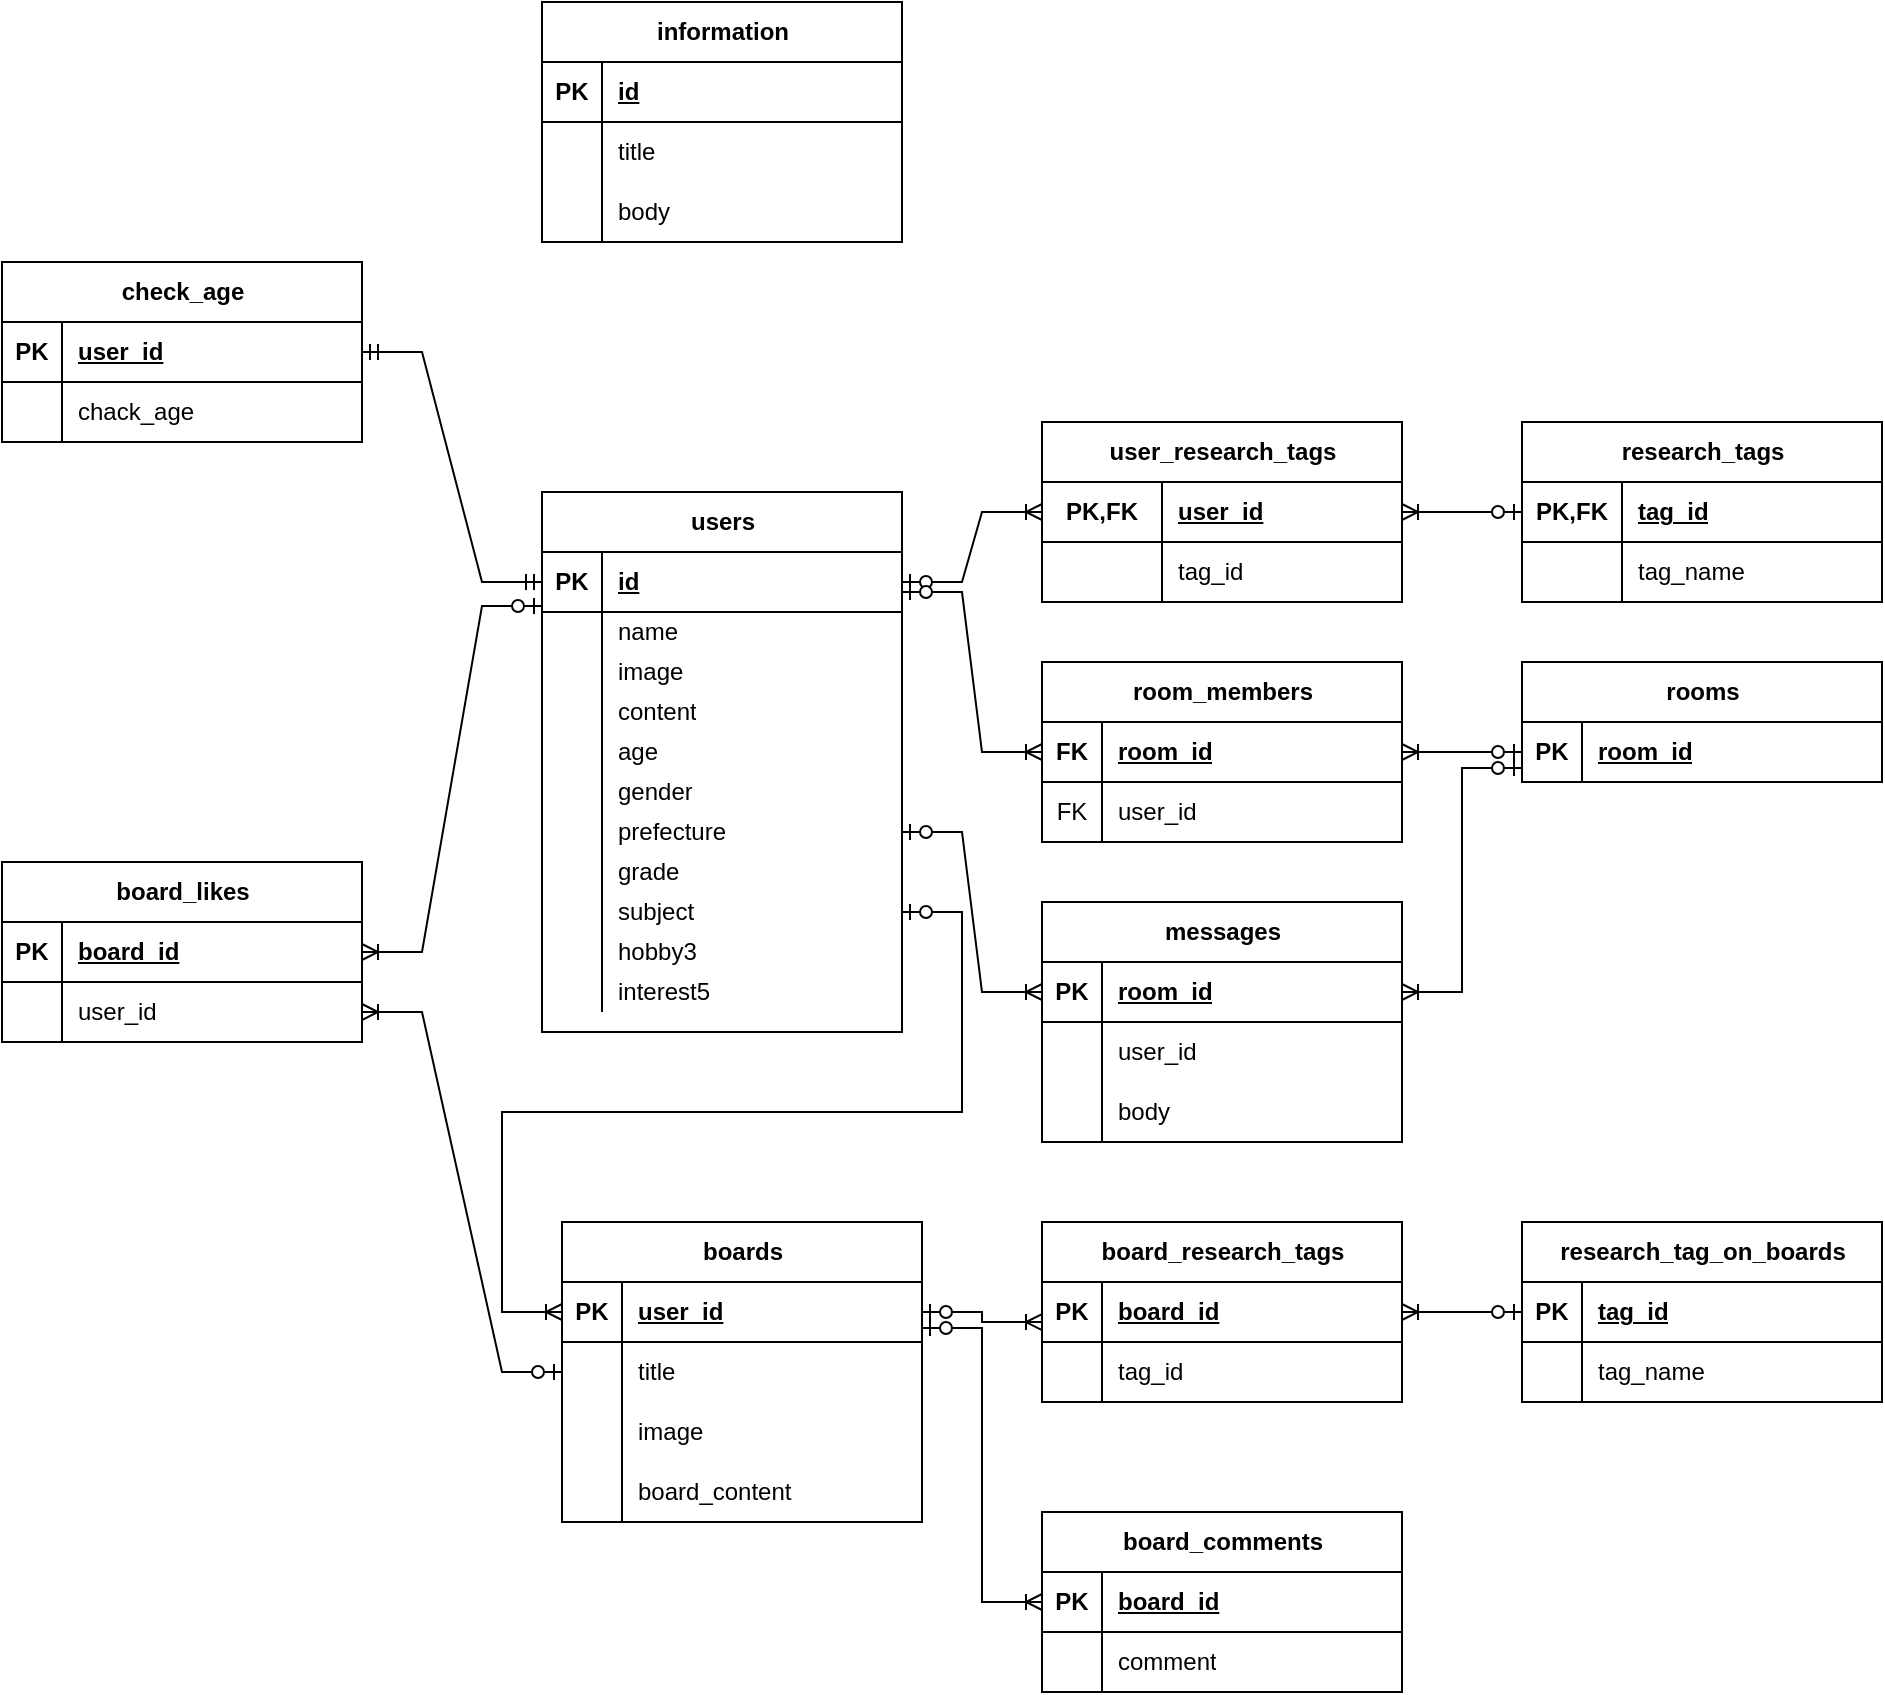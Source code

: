 <mxfile version="21.5.0" type="github">
  <diagram name="ページ1" id="IZ_pFeVEOYhPs_PXxSLY">
    <mxGraphModel dx="2261" dy="1925" grid="1" gridSize="10" guides="1" tooltips="1" connect="1" arrows="1" fold="1" page="1" pageScale="1" pageWidth="827" pageHeight="1169" math="0" shadow="0">
      <root>
        <mxCell id="0" />
        <mxCell id="1" parent="0" />
        <mxCell id="OEpJYxINSTZ2a6jiy-gf-20" value="users" style="shape=table;startSize=30;container=1;collapsible=1;childLayout=tableLayout;fixedRows=1;rowLines=0;fontStyle=1;align=center;resizeLast=1;html=1;" parent="1" vertex="1">
          <mxGeometry x="30" y="75" width="180" height="270" as="geometry" />
        </mxCell>
        <mxCell id="OEpJYxINSTZ2a6jiy-gf-21" value="" style="shape=tableRow;horizontal=0;startSize=0;swimlaneHead=0;swimlaneBody=0;fillColor=none;collapsible=0;dropTarget=0;points=[[0,0.5],[1,0.5]];portConstraint=eastwest;top=0;left=0;right=0;bottom=1;" parent="OEpJYxINSTZ2a6jiy-gf-20" vertex="1">
          <mxGeometry y="30" width="180" height="30" as="geometry" />
        </mxCell>
        <mxCell id="OEpJYxINSTZ2a6jiy-gf-22" value="PK" style="shape=partialRectangle;connectable=0;fillColor=none;top=0;left=0;bottom=0;right=0;fontStyle=1;overflow=hidden;whiteSpace=wrap;html=1;" parent="OEpJYxINSTZ2a6jiy-gf-21" vertex="1">
          <mxGeometry width="30" height="30" as="geometry">
            <mxRectangle width="30" height="30" as="alternateBounds" />
          </mxGeometry>
        </mxCell>
        <mxCell id="OEpJYxINSTZ2a6jiy-gf-23" value="id" style="shape=partialRectangle;connectable=0;fillColor=none;top=0;left=0;bottom=0;right=0;align=left;spacingLeft=6;fontStyle=5;overflow=hidden;whiteSpace=wrap;html=1;" parent="OEpJYxINSTZ2a6jiy-gf-21" vertex="1">
          <mxGeometry x="30" width="150" height="30" as="geometry">
            <mxRectangle width="150" height="30" as="alternateBounds" />
          </mxGeometry>
        </mxCell>
        <mxCell id="OEpJYxINSTZ2a6jiy-gf-24" value="" style="shape=tableRow;horizontal=0;startSize=0;swimlaneHead=0;swimlaneBody=0;fillColor=none;collapsible=0;dropTarget=0;points=[[0,0.5],[1,0.5]];portConstraint=eastwest;top=0;left=0;right=0;bottom=0;" parent="OEpJYxINSTZ2a6jiy-gf-20" vertex="1">
          <mxGeometry y="60" width="180" height="20" as="geometry" />
        </mxCell>
        <mxCell id="OEpJYxINSTZ2a6jiy-gf-25" value="" style="shape=partialRectangle;connectable=0;fillColor=none;top=0;left=0;bottom=0;right=0;editable=1;overflow=hidden;whiteSpace=wrap;html=1;" parent="OEpJYxINSTZ2a6jiy-gf-24" vertex="1">
          <mxGeometry width="30" height="20" as="geometry">
            <mxRectangle width="30" height="20" as="alternateBounds" />
          </mxGeometry>
        </mxCell>
        <mxCell id="OEpJYxINSTZ2a6jiy-gf-26" value="name" style="shape=partialRectangle;connectable=0;fillColor=none;top=0;left=0;bottom=0;right=0;align=left;spacingLeft=6;overflow=hidden;whiteSpace=wrap;html=1;" parent="OEpJYxINSTZ2a6jiy-gf-24" vertex="1">
          <mxGeometry x="30" width="150" height="20" as="geometry">
            <mxRectangle width="150" height="20" as="alternateBounds" />
          </mxGeometry>
        </mxCell>
        <mxCell id="OEpJYxINSTZ2a6jiy-gf-27" value="" style="shape=tableRow;horizontal=0;startSize=0;swimlaneHead=0;swimlaneBody=0;fillColor=none;collapsible=0;dropTarget=0;points=[[0,0.5],[1,0.5]];portConstraint=eastwest;top=0;left=0;right=0;bottom=0;" parent="OEpJYxINSTZ2a6jiy-gf-20" vertex="1">
          <mxGeometry y="80" width="180" height="20" as="geometry" />
        </mxCell>
        <mxCell id="OEpJYxINSTZ2a6jiy-gf-28" value="" style="shape=partialRectangle;connectable=0;fillColor=none;top=0;left=0;bottom=0;right=0;editable=1;overflow=hidden;whiteSpace=wrap;html=1;" parent="OEpJYxINSTZ2a6jiy-gf-27" vertex="1">
          <mxGeometry width="30" height="20" as="geometry">
            <mxRectangle width="30" height="20" as="alternateBounds" />
          </mxGeometry>
        </mxCell>
        <mxCell id="OEpJYxINSTZ2a6jiy-gf-29" value="image" style="shape=partialRectangle;connectable=0;fillColor=none;top=0;left=0;bottom=0;right=0;align=left;spacingLeft=6;overflow=hidden;whiteSpace=wrap;html=1;" parent="OEpJYxINSTZ2a6jiy-gf-27" vertex="1">
          <mxGeometry x="30" width="150" height="20" as="geometry">
            <mxRectangle width="150" height="20" as="alternateBounds" />
          </mxGeometry>
        </mxCell>
        <mxCell id="OEpJYxINSTZ2a6jiy-gf-30" value="" style="shape=tableRow;horizontal=0;startSize=0;swimlaneHead=0;swimlaneBody=0;fillColor=none;collapsible=0;dropTarget=0;points=[[0,0.5],[1,0.5]];portConstraint=eastwest;top=0;left=0;right=0;bottom=0;" parent="OEpJYxINSTZ2a6jiy-gf-20" vertex="1">
          <mxGeometry y="100" width="180" height="20" as="geometry" />
        </mxCell>
        <mxCell id="OEpJYxINSTZ2a6jiy-gf-31" value="" style="shape=partialRectangle;connectable=0;fillColor=none;top=0;left=0;bottom=0;right=0;editable=1;overflow=hidden;whiteSpace=wrap;html=1;" parent="OEpJYxINSTZ2a6jiy-gf-30" vertex="1">
          <mxGeometry width="30" height="20" as="geometry">
            <mxRectangle width="30" height="20" as="alternateBounds" />
          </mxGeometry>
        </mxCell>
        <mxCell id="OEpJYxINSTZ2a6jiy-gf-32" value="content" style="shape=partialRectangle;connectable=0;fillColor=none;top=0;left=0;bottom=0;right=0;align=left;spacingLeft=6;overflow=hidden;whiteSpace=wrap;html=1;" parent="OEpJYxINSTZ2a6jiy-gf-30" vertex="1">
          <mxGeometry x="30" width="150" height="20" as="geometry">
            <mxRectangle width="150" height="20" as="alternateBounds" />
          </mxGeometry>
        </mxCell>
        <mxCell id="OEpJYxINSTZ2a6jiy-gf-36" style="shape=tableRow;horizontal=0;startSize=0;swimlaneHead=0;swimlaneBody=0;fillColor=none;collapsible=0;dropTarget=0;points=[[0,0.5],[1,0.5]];portConstraint=eastwest;top=0;left=0;right=0;bottom=0;" parent="OEpJYxINSTZ2a6jiy-gf-20" vertex="1">
          <mxGeometry y="120" width="180" height="20" as="geometry" />
        </mxCell>
        <mxCell id="OEpJYxINSTZ2a6jiy-gf-37" style="shape=partialRectangle;connectable=0;fillColor=none;top=0;left=0;bottom=0;right=0;editable=1;overflow=hidden;whiteSpace=wrap;html=1;" parent="OEpJYxINSTZ2a6jiy-gf-36" vertex="1">
          <mxGeometry width="30" height="20" as="geometry">
            <mxRectangle width="30" height="20" as="alternateBounds" />
          </mxGeometry>
        </mxCell>
        <mxCell id="OEpJYxINSTZ2a6jiy-gf-38" value="age" style="shape=partialRectangle;connectable=0;fillColor=none;top=0;left=0;bottom=0;right=0;align=left;spacingLeft=6;overflow=hidden;whiteSpace=wrap;html=1;" parent="OEpJYxINSTZ2a6jiy-gf-36" vertex="1">
          <mxGeometry x="30" width="150" height="20" as="geometry">
            <mxRectangle width="150" height="20" as="alternateBounds" />
          </mxGeometry>
        </mxCell>
        <mxCell id="OEpJYxINSTZ2a6jiy-gf-45" style="shape=tableRow;horizontal=0;startSize=0;swimlaneHead=0;swimlaneBody=0;fillColor=none;collapsible=0;dropTarget=0;points=[[0,0.5],[1,0.5]];portConstraint=eastwest;top=0;left=0;right=0;bottom=0;" parent="OEpJYxINSTZ2a6jiy-gf-20" vertex="1">
          <mxGeometry y="140" width="180" height="20" as="geometry" />
        </mxCell>
        <mxCell id="OEpJYxINSTZ2a6jiy-gf-46" style="shape=partialRectangle;connectable=0;fillColor=none;top=0;left=0;bottom=0;right=0;editable=1;overflow=hidden;whiteSpace=wrap;html=1;" parent="OEpJYxINSTZ2a6jiy-gf-45" vertex="1">
          <mxGeometry width="30" height="20" as="geometry">
            <mxRectangle width="30" height="20" as="alternateBounds" />
          </mxGeometry>
        </mxCell>
        <mxCell id="OEpJYxINSTZ2a6jiy-gf-47" value="gender" style="shape=partialRectangle;connectable=0;fillColor=none;top=0;left=0;bottom=0;right=0;align=left;spacingLeft=6;overflow=hidden;whiteSpace=wrap;html=1;" parent="OEpJYxINSTZ2a6jiy-gf-45" vertex="1">
          <mxGeometry x="30" width="150" height="20" as="geometry">
            <mxRectangle width="150" height="20" as="alternateBounds" />
          </mxGeometry>
        </mxCell>
        <mxCell id="OEpJYxINSTZ2a6jiy-gf-42" style="shape=tableRow;horizontal=0;startSize=0;swimlaneHead=0;swimlaneBody=0;fillColor=none;collapsible=0;dropTarget=0;points=[[0,0.5],[1,0.5]];portConstraint=eastwest;top=0;left=0;right=0;bottom=0;" parent="OEpJYxINSTZ2a6jiy-gf-20" vertex="1">
          <mxGeometry y="160" width="180" height="20" as="geometry" />
        </mxCell>
        <mxCell id="OEpJYxINSTZ2a6jiy-gf-43" style="shape=partialRectangle;connectable=0;fillColor=none;top=0;left=0;bottom=0;right=0;editable=1;overflow=hidden;whiteSpace=wrap;html=1;" parent="OEpJYxINSTZ2a6jiy-gf-42" vertex="1">
          <mxGeometry width="30" height="20" as="geometry">
            <mxRectangle width="30" height="20" as="alternateBounds" />
          </mxGeometry>
        </mxCell>
        <mxCell id="OEpJYxINSTZ2a6jiy-gf-44" value="prefecture" style="shape=partialRectangle;connectable=0;fillColor=none;top=0;left=0;bottom=0;right=0;align=left;spacingLeft=6;overflow=hidden;whiteSpace=wrap;html=1;" parent="OEpJYxINSTZ2a6jiy-gf-42" vertex="1">
          <mxGeometry x="30" width="150" height="20" as="geometry">
            <mxRectangle width="150" height="20" as="alternateBounds" />
          </mxGeometry>
        </mxCell>
        <mxCell id="OEpJYxINSTZ2a6jiy-gf-39" style="shape=tableRow;horizontal=0;startSize=0;swimlaneHead=0;swimlaneBody=0;fillColor=none;collapsible=0;dropTarget=0;points=[[0,0.5],[1,0.5]];portConstraint=eastwest;top=0;left=0;right=0;bottom=0;" parent="OEpJYxINSTZ2a6jiy-gf-20" vertex="1">
          <mxGeometry y="180" width="180" height="20" as="geometry" />
        </mxCell>
        <mxCell id="OEpJYxINSTZ2a6jiy-gf-40" style="shape=partialRectangle;connectable=0;fillColor=none;top=0;left=0;bottom=0;right=0;editable=1;overflow=hidden;whiteSpace=wrap;html=1;" parent="OEpJYxINSTZ2a6jiy-gf-39" vertex="1">
          <mxGeometry width="30" height="20" as="geometry">
            <mxRectangle width="30" height="20" as="alternateBounds" />
          </mxGeometry>
        </mxCell>
        <mxCell id="OEpJYxINSTZ2a6jiy-gf-41" value="grade" style="shape=partialRectangle;connectable=0;fillColor=none;top=0;left=0;bottom=0;right=0;align=left;spacingLeft=6;overflow=hidden;whiteSpace=wrap;html=1;" parent="OEpJYxINSTZ2a6jiy-gf-39" vertex="1">
          <mxGeometry x="30" width="150" height="20" as="geometry">
            <mxRectangle width="150" height="20" as="alternateBounds" />
          </mxGeometry>
        </mxCell>
        <mxCell id="OEpJYxINSTZ2a6jiy-gf-48" style="shape=tableRow;horizontal=0;startSize=0;swimlaneHead=0;swimlaneBody=0;fillColor=none;collapsible=0;dropTarget=0;points=[[0,0.5],[1,0.5]];portConstraint=eastwest;top=0;left=0;right=0;bottom=0;" parent="OEpJYxINSTZ2a6jiy-gf-20" vertex="1">
          <mxGeometry y="200" width="180" height="20" as="geometry" />
        </mxCell>
        <mxCell id="OEpJYxINSTZ2a6jiy-gf-49" style="shape=partialRectangle;connectable=0;fillColor=none;top=0;left=0;bottom=0;right=0;editable=1;overflow=hidden;whiteSpace=wrap;html=1;" parent="OEpJYxINSTZ2a6jiy-gf-48" vertex="1">
          <mxGeometry width="30" height="20" as="geometry">
            <mxRectangle width="30" height="20" as="alternateBounds" />
          </mxGeometry>
        </mxCell>
        <mxCell id="OEpJYxINSTZ2a6jiy-gf-50" value="subject" style="shape=partialRectangle;connectable=0;fillColor=none;top=0;left=0;bottom=0;right=0;align=left;spacingLeft=6;overflow=hidden;whiteSpace=wrap;html=1;" parent="OEpJYxINSTZ2a6jiy-gf-48" vertex="1">
          <mxGeometry x="30" width="150" height="20" as="geometry">
            <mxRectangle width="150" height="20" as="alternateBounds" />
          </mxGeometry>
        </mxCell>
        <mxCell id="_Uz74NeBIZS0kuHsdxbB-33" style="shape=tableRow;horizontal=0;startSize=0;swimlaneHead=0;swimlaneBody=0;fillColor=none;collapsible=0;dropTarget=0;points=[[0,0.5],[1,0.5]];portConstraint=eastwest;top=0;left=0;right=0;bottom=0;" vertex="1" parent="OEpJYxINSTZ2a6jiy-gf-20">
          <mxGeometry y="220" width="180" height="20" as="geometry" />
        </mxCell>
        <mxCell id="_Uz74NeBIZS0kuHsdxbB-34" style="shape=partialRectangle;connectable=0;fillColor=none;top=0;left=0;bottom=0;right=0;editable=1;overflow=hidden;whiteSpace=wrap;html=1;" vertex="1" parent="_Uz74NeBIZS0kuHsdxbB-33">
          <mxGeometry width="30" height="20" as="geometry">
            <mxRectangle width="30" height="20" as="alternateBounds" />
          </mxGeometry>
        </mxCell>
        <mxCell id="_Uz74NeBIZS0kuHsdxbB-35" value="hobby3" style="shape=partialRectangle;connectable=0;fillColor=none;top=0;left=0;bottom=0;right=0;align=left;spacingLeft=6;overflow=hidden;whiteSpace=wrap;html=1;" vertex="1" parent="_Uz74NeBIZS0kuHsdxbB-33">
          <mxGeometry x="30" width="150" height="20" as="geometry">
            <mxRectangle width="150" height="20" as="alternateBounds" />
          </mxGeometry>
        </mxCell>
        <mxCell id="_Uz74NeBIZS0kuHsdxbB-36" style="shape=tableRow;horizontal=0;startSize=0;swimlaneHead=0;swimlaneBody=0;fillColor=none;collapsible=0;dropTarget=0;points=[[0,0.5],[1,0.5]];portConstraint=eastwest;top=0;left=0;right=0;bottom=0;" vertex="1" parent="OEpJYxINSTZ2a6jiy-gf-20">
          <mxGeometry y="240" width="180" height="20" as="geometry" />
        </mxCell>
        <mxCell id="_Uz74NeBIZS0kuHsdxbB-37" style="shape=partialRectangle;connectable=0;fillColor=none;top=0;left=0;bottom=0;right=0;editable=1;overflow=hidden;whiteSpace=wrap;html=1;" vertex="1" parent="_Uz74NeBIZS0kuHsdxbB-36">
          <mxGeometry width="30" height="20" as="geometry">
            <mxRectangle width="30" height="20" as="alternateBounds" />
          </mxGeometry>
        </mxCell>
        <mxCell id="_Uz74NeBIZS0kuHsdxbB-38" value="interest5" style="shape=partialRectangle;connectable=0;fillColor=none;top=0;left=0;bottom=0;right=0;align=left;spacingLeft=6;overflow=hidden;whiteSpace=wrap;html=1;" vertex="1" parent="_Uz74NeBIZS0kuHsdxbB-36">
          <mxGeometry x="30" width="150" height="20" as="geometry">
            <mxRectangle width="150" height="20" as="alternateBounds" />
          </mxGeometry>
        </mxCell>
        <mxCell id="OEpJYxINSTZ2a6jiy-gf-51" value="user_research_tags" style="shape=table;startSize=30;container=1;collapsible=1;childLayout=tableLayout;fixedRows=1;rowLines=0;fontStyle=1;align=center;resizeLast=1;html=1;" parent="1" vertex="1">
          <mxGeometry x="280" y="40" width="180" height="90" as="geometry" />
        </mxCell>
        <mxCell id="OEpJYxINSTZ2a6jiy-gf-52" value="" style="shape=tableRow;horizontal=0;startSize=0;swimlaneHead=0;swimlaneBody=0;fillColor=none;collapsible=0;dropTarget=0;points=[[0,0.5],[1,0.5]];portConstraint=eastwest;top=0;left=0;right=0;bottom=1;" parent="OEpJYxINSTZ2a6jiy-gf-51" vertex="1">
          <mxGeometry y="30" width="180" height="30" as="geometry" />
        </mxCell>
        <mxCell id="OEpJYxINSTZ2a6jiy-gf-53" value="PK,FK" style="shape=partialRectangle;connectable=0;fillColor=none;top=0;left=0;bottom=0;right=0;fontStyle=1;overflow=hidden;whiteSpace=wrap;html=1;" parent="OEpJYxINSTZ2a6jiy-gf-52" vertex="1">
          <mxGeometry width="60" height="30" as="geometry">
            <mxRectangle width="60" height="30" as="alternateBounds" />
          </mxGeometry>
        </mxCell>
        <mxCell id="OEpJYxINSTZ2a6jiy-gf-54" value="user_id" style="shape=partialRectangle;connectable=0;fillColor=none;top=0;left=0;bottom=0;right=0;align=left;spacingLeft=6;fontStyle=5;overflow=hidden;whiteSpace=wrap;html=1;" parent="OEpJYxINSTZ2a6jiy-gf-52" vertex="1">
          <mxGeometry x="60" width="120" height="30" as="geometry">
            <mxRectangle width="120" height="30" as="alternateBounds" />
          </mxGeometry>
        </mxCell>
        <mxCell id="OEpJYxINSTZ2a6jiy-gf-55" value="" style="shape=tableRow;horizontal=0;startSize=0;swimlaneHead=0;swimlaneBody=0;fillColor=none;collapsible=0;dropTarget=0;points=[[0,0.5],[1,0.5]];portConstraint=eastwest;top=0;left=0;right=0;bottom=0;" parent="OEpJYxINSTZ2a6jiy-gf-51" vertex="1">
          <mxGeometry y="60" width="180" height="30" as="geometry" />
        </mxCell>
        <mxCell id="OEpJYxINSTZ2a6jiy-gf-56" value="" style="shape=partialRectangle;connectable=0;fillColor=none;top=0;left=0;bottom=0;right=0;editable=1;overflow=hidden;whiteSpace=wrap;html=1;" parent="OEpJYxINSTZ2a6jiy-gf-55" vertex="1">
          <mxGeometry width="60" height="30" as="geometry">
            <mxRectangle width="60" height="30" as="alternateBounds" />
          </mxGeometry>
        </mxCell>
        <mxCell id="OEpJYxINSTZ2a6jiy-gf-57" value="tag_id" style="shape=partialRectangle;connectable=0;fillColor=none;top=0;left=0;bottom=0;right=0;align=left;spacingLeft=6;overflow=hidden;whiteSpace=wrap;html=1;" parent="OEpJYxINSTZ2a6jiy-gf-55" vertex="1">
          <mxGeometry x="60" width="120" height="30" as="geometry">
            <mxRectangle width="120" height="30" as="alternateBounds" />
          </mxGeometry>
        </mxCell>
        <mxCell id="OEpJYxINSTZ2a6jiy-gf-64" value="" style="edgeStyle=entityRelationEdgeStyle;fontSize=12;html=1;endArrow=ERoneToMany;startArrow=ERzeroToOne;rounded=0;entryX=0;entryY=0.5;entryDx=0;entryDy=0;exitX=1;exitY=0.5;exitDx=0;exitDy=0;" parent="1" source="OEpJYxINSTZ2a6jiy-gf-21" target="OEpJYxINSTZ2a6jiy-gf-52" edge="1">
          <mxGeometry width="100" height="100" relative="1" as="geometry">
            <mxPoint x="360" y="440" as="sourcePoint" />
            <mxPoint x="460" y="340" as="targetPoint" />
          </mxGeometry>
        </mxCell>
        <mxCell id="OEpJYxINSTZ2a6jiy-gf-65" value="research_tags" style="shape=table;startSize=30;container=1;collapsible=1;childLayout=tableLayout;fixedRows=1;rowLines=0;fontStyle=1;align=center;resizeLast=1;html=1;" parent="1" vertex="1">
          <mxGeometry x="520" y="40" width="180" height="90" as="geometry" />
        </mxCell>
        <mxCell id="OEpJYxINSTZ2a6jiy-gf-66" value="" style="shape=tableRow;horizontal=0;startSize=0;swimlaneHead=0;swimlaneBody=0;fillColor=none;collapsible=0;dropTarget=0;points=[[0,0.5],[1,0.5]];portConstraint=eastwest;top=0;left=0;right=0;bottom=1;" parent="OEpJYxINSTZ2a6jiy-gf-65" vertex="1">
          <mxGeometry y="30" width="180" height="30" as="geometry" />
        </mxCell>
        <mxCell id="OEpJYxINSTZ2a6jiy-gf-67" value="PK,FK" style="shape=partialRectangle;connectable=0;fillColor=none;top=0;left=0;bottom=0;right=0;fontStyle=1;overflow=hidden;whiteSpace=wrap;html=1;" parent="OEpJYxINSTZ2a6jiy-gf-66" vertex="1">
          <mxGeometry width="50" height="30" as="geometry">
            <mxRectangle width="50" height="30" as="alternateBounds" />
          </mxGeometry>
        </mxCell>
        <mxCell id="OEpJYxINSTZ2a6jiy-gf-68" value="tag_id" style="shape=partialRectangle;connectable=0;fillColor=none;top=0;left=0;bottom=0;right=0;align=left;spacingLeft=6;fontStyle=5;overflow=hidden;whiteSpace=wrap;html=1;" parent="OEpJYxINSTZ2a6jiy-gf-66" vertex="1">
          <mxGeometry x="50" width="130" height="30" as="geometry">
            <mxRectangle width="130" height="30" as="alternateBounds" />
          </mxGeometry>
        </mxCell>
        <mxCell id="OEpJYxINSTZ2a6jiy-gf-69" value="" style="shape=tableRow;horizontal=0;startSize=0;swimlaneHead=0;swimlaneBody=0;fillColor=none;collapsible=0;dropTarget=0;points=[[0,0.5],[1,0.5]];portConstraint=eastwest;top=0;left=0;right=0;bottom=0;" parent="OEpJYxINSTZ2a6jiy-gf-65" vertex="1">
          <mxGeometry y="60" width="180" height="30" as="geometry" />
        </mxCell>
        <mxCell id="OEpJYxINSTZ2a6jiy-gf-70" value="" style="shape=partialRectangle;connectable=0;fillColor=none;top=0;left=0;bottom=0;right=0;editable=1;overflow=hidden;whiteSpace=wrap;html=1;" parent="OEpJYxINSTZ2a6jiy-gf-69" vertex="1">
          <mxGeometry width="50" height="30" as="geometry">
            <mxRectangle width="50" height="30" as="alternateBounds" />
          </mxGeometry>
        </mxCell>
        <mxCell id="OEpJYxINSTZ2a6jiy-gf-71" value="tag_name" style="shape=partialRectangle;connectable=0;fillColor=none;top=0;left=0;bottom=0;right=0;align=left;spacingLeft=6;overflow=hidden;whiteSpace=wrap;html=1;" parent="OEpJYxINSTZ2a6jiy-gf-69" vertex="1">
          <mxGeometry x="50" width="130" height="30" as="geometry">
            <mxRectangle width="130" height="30" as="alternateBounds" />
          </mxGeometry>
        </mxCell>
        <mxCell id="OEpJYxINSTZ2a6jiy-gf-79" value="rooms" style="shape=table;startSize=30;container=1;collapsible=1;childLayout=tableLayout;fixedRows=1;rowLines=0;fontStyle=1;align=center;resizeLast=1;html=1;" parent="1" vertex="1">
          <mxGeometry x="520" y="160" width="180" height="60" as="geometry" />
        </mxCell>
        <mxCell id="OEpJYxINSTZ2a6jiy-gf-80" value="" style="shape=tableRow;horizontal=0;startSize=0;swimlaneHead=0;swimlaneBody=0;fillColor=none;collapsible=0;dropTarget=0;points=[[0,0.5],[1,0.5]];portConstraint=eastwest;top=0;left=0;right=0;bottom=1;" parent="OEpJYxINSTZ2a6jiy-gf-79" vertex="1">
          <mxGeometry y="30" width="180" height="30" as="geometry" />
        </mxCell>
        <mxCell id="OEpJYxINSTZ2a6jiy-gf-81" value="PK" style="shape=partialRectangle;connectable=0;fillColor=none;top=0;left=0;bottom=0;right=0;fontStyle=1;overflow=hidden;whiteSpace=wrap;html=1;" parent="OEpJYxINSTZ2a6jiy-gf-80" vertex="1">
          <mxGeometry width="30" height="30" as="geometry">
            <mxRectangle width="30" height="30" as="alternateBounds" />
          </mxGeometry>
        </mxCell>
        <mxCell id="OEpJYxINSTZ2a6jiy-gf-82" value="room_id" style="shape=partialRectangle;connectable=0;fillColor=none;top=0;left=0;bottom=0;right=0;align=left;spacingLeft=6;fontStyle=5;overflow=hidden;whiteSpace=wrap;html=1;" parent="OEpJYxINSTZ2a6jiy-gf-80" vertex="1">
          <mxGeometry x="30" width="150" height="30" as="geometry">
            <mxRectangle width="150" height="30" as="alternateBounds" />
          </mxGeometry>
        </mxCell>
        <mxCell id="OEpJYxINSTZ2a6jiy-gf-92" value="room_members" style="shape=table;startSize=30;container=1;collapsible=1;childLayout=tableLayout;fixedRows=1;rowLines=0;fontStyle=1;align=center;resizeLast=1;html=1;" parent="1" vertex="1">
          <mxGeometry x="280" y="160" width="180" height="90" as="geometry" />
        </mxCell>
        <mxCell id="OEpJYxINSTZ2a6jiy-gf-93" value="" style="shape=tableRow;horizontal=0;startSize=0;swimlaneHead=0;swimlaneBody=0;fillColor=none;collapsible=0;dropTarget=0;points=[[0,0.5],[1,0.5]];portConstraint=eastwest;top=0;left=0;right=0;bottom=1;" parent="OEpJYxINSTZ2a6jiy-gf-92" vertex="1">
          <mxGeometry y="30" width="180" height="30" as="geometry" />
        </mxCell>
        <mxCell id="OEpJYxINSTZ2a6jiy-gf-94" value="FK" style="shape=partialRectangle;connectable=0;fillColor=none;top=0;left=0;bottom=0;right=0;fontStyle=1;overflow=hidden;whiteSpace=wrap;html=1;" parent="OEpJYxINSTZ2a6jiy-gf-93" vertex="1">
          <mxGeometry width="30" height="30" as="geometry">
            <mxRectangle width="30" height="30" as="alternateBounds" />
          </mxGeometry>
        </mxCell>
        <mxCell id="OEpJYxINSTZ2a6jiy-gf-95" value="room_id" style="shape=partialRectangle;connectable=0;fillColor=none;top=0;left=0;bottom=0;right=0;align=left;spacingLeft=6;fontStyle=5;overflow=hidden;whiteSpace=wrap;html=1;" parent="OEpJYxINSTZ2a6jiy-gf-93" vertex="1">
          <mxGeometry x="30" width="150" height="30" as="geometry">
            <mxRectangle width="150" height="30" as="alternateBounds" />
          </mxGeometry>
        </mxCell>
        <mxCell id="OEpJYxINSTZ2a6jiy-gf-96" value="" style="shape=tableRow;horizontal=0;startSize=0;swimlaneHead=0;swimlaneBody=0;fillColor=none;collapsible=0;dropTarget=0;points=[[0,0.5],[1,0.5]];portConstraint=eastwest;top=0;left=0;right=0;bottom=0;" parent="OEpJYxINSTZ2a6jiy-gf-92" vertex="1">
          <mxGeometry y="60" width="180" height="30" as="geometry" />
        </mxCell>
        <mxCell id="OEpJYxINSTZ2a6jiy-gf-97" value="FK" style="shape=partialRectangle;connectable=0;fillColor=none;top=0;left=0;bottom=0;right=0;editable=1;overflow=hidden;whiteSpace=wrap;html=1;" parent="OEpJYxINSTZ2a6jiy-gf-96" vertex="1">
          <mxGeometry width="30" height="30" as="geometry">
            <mxRectangle width="30" height="30" as="alternateBounds" />
          </mxGeometry>
        </mxCell>
        <mxCell id="OEpJYxINSTZ2a6jiy-gf-98" value="user_id" style="shape=partialRectangle;connectable=0;fillColor=none;top=0;left=0;bottom=0;right=0;align=left;spacingLeft=6;overflow=hidden;whiteSpace=wrap;html=1;" parent="OEpJYxINSTZ2a6jiy-gf-96" vertex="1">
          <mxGeometry x="30" width="150" height="30" as="geometry">
            <mxRectangle width="150" height="30" as="alternateBounds" />
          </mxGeometry>
        </mxCell>
        <mxCell id="OEpJYxINSTZ2a6jiy-gf-105" value="" style="edgeStyle=entityRelationEdgeStyle;fontSize=12;html=1;endArrow=ERoneToMany;startArrow=ERzeroToOne;rounded=0;exitX=1;exitY=0.667;exitDx=0;exitDy=0;entryX=0;entryY=0.5;entryDx=0;entryDy=0;exitPerimeter=0;" parent="1" source="OEpJYxINSTZ2a6jiy-gf-21" target="OEpJYxINSTZ2a6jiy-gf-93" edge="1">
          <mxGeometry width="100" height="100" relative="1" as="geometry">
            <mxPoint x="230" y="95" as="sourcePoint" />
            <mxPoint x="270" y="250" as="targetPoint" />
          </mxGeometry>
        </mxCell>
        <mxCell id="OEpJYxINSTZ2a6jiy-gf-106" value="" style="edgeStyle=entityRelationEdgeStyle;fontSize=12;html=1;endArrow=ERoneToMany;startArrow=ERzeroToOne;rounded=0;entryX=1;entryY=0.5;entryDx=0;entryDy=0;exitX=0;exitY=0.5;exitDx=0;exitDy=0;" parent="1" source="OEpJYxINSTZ2a6jiy-gf-80" target="OEpJYxINSTZ2a6jiy-gf-93" edge="1">
          <mxGeometry width="100" height="100" relative="1" as="geometry">
            <mxPoint x="520" y="205" as="sourcePoint" />
            <mxPoint x="470" y="189.5" as="targetPoint" />
            <Array as="points">
              <mxPoint x="490" y="189.5" />
            </Array>
          </mxGeometry>
        </mxCell>
        <mxCell id="OEpJYxINSTZ2a6jiy-gf-107" value="" style="edgeStyle=entityRelationEdgeStyle;fontSize=12;html=1;endArrow=ERoneToMany;startArrow=ERzeroToOne;rounded=0;entryX=0;entryY=0.5;entryDx=0;entryDy=0;exitX=1;exitY=0.5;exitDx=0;exitDy=0;" parent="1" source="OEpJYxINSTZ2a6jiy-gf-42" target="OEpJYxINSTZ2a6jiy-gf-110" edge="1">
          <mxGeometry width="100" height="100" relative="1" as="geometry">
            <mxPoint x="210" y="325" as="sourcePoint" />
            <mxPoint x="330" y="450" as="targetPoint" />
            <Array as="points">
              <mxPoint x="218.92" y="681" />
              <mxPoint x="300" y="480" />
              <mxPoint x="528.92" y="771" />
              <mxPoint x="698.92" y="681" />
              <mxPoint x="708.92" y="700.01" />
              <mxPoint x="488.92" y="860.01" />
              <mxPoint x="698.92" y="900.01" />
            </Array>
          </mxGeometry>
        </mxCell>
        <mxCell id="OEpJYxINSTZ2a6jiy-gf-109" value="messages" style="shape=table;startSize=30;container=1;collapsible=1;childLayout=tableLayout;fixedRows=1;rowLines=0;fontStyle=1;align=center;resizeLast=1;html=1;" parent="1" vertex="1">
          <mxGeometry x="280" y="280" width="180" height="120" as="geometry" />
        </mxCell>
        <mxCell id="OEpJYxINSTZ2a6jiy-gf-110" value="" style="shape=tableRow;horizontal=0;startSize=0;swimlaneHead=0;swimlaneBody=0;fillColor=none;collapsible=0;dropTarget=0;points=[[0,0.5],[1,0.5]];portConstraint=eastwest;top=0;left=0;right=0;bottom=1;" parent="OEpJYxINSTZ2a6jiy-gf-109" vertex="1">
          <mxGeometry y="30" width="180" height="30" as="geometry" />
        </mxCell>
        <mxCell id="OEpJYxINSTZ2a6jiy-gf-111" value="PK" style="shape=partialRectangle;connectable=0;fillColor=none;top=0;left=0;bottom=0;right=0;fontStyle=1;overflow=hidden;whiteSpace=wrap;html=1;" parent="OEpJYxINSTZ2a6jiy-gf-110" vertex="1">
          <mxGeometry width="30" height="30" as="geometry">
            <mxRectangle width="30" height="30" as="alternateBounds" />
          </mxGeometry>
        </mxCell>
        <mxCell id="OEpJYxINSTZ2a6jiy-gf-112" value="room_id" style="shape=partialRectangle;connectable=0;fillColor=none;top=0;left=0;bottom=0;right=0;align=left;spacingLeft=6;fontStyle=5;overflow=hidden;whiteSpace=wrap;html=1;" parent="OEpJYxINSTZ2a6jiy-gf-110" vertex="1">
          <mxGeometry x="30" width="150" height="30" as="geometry">
            <mxRectangle width="150" height="30" as="alternateBounds" />
          </mxGeometry>
        </mxCell>
        <mxCell id="OEpJYxINSTZ2a6jiy-gf-113" value="" style="shape=tableRow;horizontal=0;startSize=0;swimlaneHead=0;swimlaneBody=0;fillColor=none;collapsible=0;dropTarget=0;points=[[0,0.5],[1,0.5]];portConstraint=eastwest;top=0;left=0;right=0;bottom=0;" parent="OEpJYxINSTZ2a6jiy-gf-109" vertex="1">
          <mxGeometry y="60" width="180" height="30" as="geometry" />
        </mxCell>
        <mxCell id="OEpJYxINSTZ2a6jiy-gf-114" value="" style="shape=partialRectangle;connectable=0;fillColor=none;top=0;left=0;bottom=0;right=0;editable=1;overflow=hidden;whiteSpace=wrap;html=1;" parent="OEpJYxINSTZ2a6jiy-gf-113" vertex="1">
          <mxGeometry width="30" height="30" as="geometry">
            <mxRectangle width="30" height="30" as="alternateBounds" />
          </mxGeometry>
        </mxCell>
        <mxCell id="OEpJYxINSTZ2a6jiy-gf-115" value="user_id" style="shape=partialRectangle;connectable=0;fillColor=none;top=0;left=0;bottom=0;right=0;align=left;spacingLeft=6;overflow=hidden;whiteSpace=wrap;html=1;" parent="OEpJYxINSTZ2a6jiy-gf-113" vertex="1">
          <mxGeometry x="30" width="150" height="30" as="geometry">
            <mxRectangle width="150" height="30" as="alternateBounds" />
          </mxGeometry>
        </mxCell>
        <mxCell id="OEpJYxINSTZ2a6jiy-gf-116" value="" style="shape=tableRow;horizontal=0;startSize=0;swimlaneHead=0;swimlaneBody=0;fillColor=none;collapsible=0;dropTarget=0;points=[[0,0.5],[1,0.5]];portConstraint=eastwest;top=0;left=0;right=0;bottom=0;" parent="OEpJYxINSTZ2a6jiy-gf-109" vertex="1">
          <mxGeometry y="90" width="180" height="30" as="geometry" />
        </mxCell>
        <mxCell id="OEpJYxINSTZ2a6jiy-gf-117" value="" style="shape=partialRectangle;connectable=0;fillColor=none;top=0;left=0;bottom=0;right=0;editable=1;overflow=hidden;whiteSpace=wrap;html=1;" parent="OEpJYxINSTZ2a6jiy-gf-116" vertex="1">
          <mxGeometry width="30" height="30" as="geometry">
            <mxRectangle width="30" height="30" as="alternateBounds" />
          </mxGeometry>
        </mxCell>
        <mxCell id="OEpJYxINSTZ2a6jiy-gf-118" value="body" style="shape=partialRectangle;connectable=0;fillColor=none;top=0;left=0;bottom=0;right=0;align=left;spacingLeft=6;overflow=hidden;whiteSpace=wrap;html=1;" parent="OEpJYxINSTZ2a6jiy-gf-116" vertex="1">
          <mxGeometry x="30" width="150" height="30" as="geometry">
            <mxRectangle width="150" height="30" as="alternateBounds" />
          </mxGeometry>
        </mxCell>
        <mxCell id="OEpJYxINSTZ2a6jiy-gf-122" value="" style="edgeStyle=entityRelationEdgeStyle;fontSize=12;html=1;endArrow=ERoneToMany;startArrow=ERzeroToOne;rounded=0;entryX=1;entryY=0.5;entryDx=0;entryDy=0;exitX=0;exitY=0.767;exitDx=0;exitDy=0;exitPerimeter=0;" parent="1" source="OEpJYxINSTZ2a6jiy-gf-80" target="OEpJYxINSTZ2a6jiy-gf-110" edge="1">
          <mxGeometry width="100" height="100" relative="1" as="geometry">
            <mxPoint x="510" y="214" as="sourcePoint" />
            <mxPoint x="660" y="337.5" as="targetPoint" />
            <Array as="points">
              <mxPoint x="620" y="250" />
              <mxPoint x="640" y="290" />
              <mxPoint x="598.92" y="693.5" />
              <mxPoint x="680" y="492.5" />
              <mxPoint x="908.92" y="783.5" />
              <mxPoint x="1078.92" y="693.5" />
              <mxPoint x="1088.92" y="712.51" />
              <mxPoint x="868.92" y="872.51" />
              <mxPoint x="1078.92" y="912.51" />
            </Array>
          </mxGeometry>
        </mxCell>
        <mxCell id="OEpJYxINSTZ2a6jiy-gf-123" value="boards" style="shape=table;startSize=30;container=1;collapsible=1;childLayout=tableLayout;fixedRows=1;rowLines=0;fontStyle=1;align=center;resizeLast=1;html=1;" parent="1" vertex="1">
          <mxGeometry x="40" y="440" width="180" height="150" as="geometry" />
        </mxCell>
        <mxCell id="OEpJYxINSTZ2a6jiy-gf-124" value="" style="shape=tableRow;horizontal=0;startSize=0;swimlaneHead=0;swimlaneBody=0;fillColor=none;collapsible=0;dropTarget=0;points=[[0,0.5],[1,0.5]];portConstraint=eastwest;top=0;left=0;right=0;bottom=1;" parent="OEpJYxINSTZ2a6jiy-gf-123" vertex="1">
          <mxGeometry y="30" width="180" height="30" as="geometry" />
        </mxCell>
        <mxCell id="OEpJYxINSTZ2a6jiy-gf-125" value="PK" style="shape=partialRectangle;connectable=0;fillColor=none;top=0;left=0;bottom=0;right=0;fontStyle=1;overflow=hidden;whiteSpace=wrap;html=1;" parent="OEpJYxINSTZ2a6jiy-gf-124" vertex="1">
          <mxGeometry width="30" height="30" as="geometry">
            <mxRectangle width="30" height="30" as="alternateBounds" />
          </mxGeometry>
        </mxCell>
        <mxCell id="OEpJYxINSTZ2a6jiy-gf-126" value="user_id" style="shape=partialRectangle;connectable=0;fillColor=none;top=0;left=0;bottom=0;right=0;align=left;spacingLeft=6;fontStyle=5;overflow=hidden;whiteSpace=wrap;html=1;" parent="OEpJYxINSTZ2a6jiy-gf-124" vertex="1">
          <mxGeometry x="30" width="150" height="30" as="geometry">
            <mxRectangle width="150" height="30" as="alternateBounds" />
          </mxGeometry>
        </mxCell>
        <mxCell id="OEpJYxINSTZ2a6jiy-gf-127" value="" style="shape=tableRow;horizontal=0;startSize=0;swimlaneHead=0;swimlaneBody=0;fillColor=none;collapsible=0;dropTarget=0;points=[[0,0.5],[1,0.5]];portConstraint=eastwest;top=0;left=0;right=0;bottom=0;" parent="OEpJYxINSTZ2a6jiy-gf-123" vertex="1">
          <mxGeometry y="60" width="180" height="30" as="geometry" />
        </mxCell>
        <mxCell id="OEpJYxINSTZ2a6jiy-gf-128" value="" style="shape=partialRectangle;connectable=0;fillColor=none;top=0;left=0;bottom=0;right=0;editable=1;overflow=hidden;whiteSpace=wrap;html=1;" parent="OEpJYxINSTZ2a6jiy-gf-127" vertex="1">
          <mxGeometry width="30" height="30" as="geometry">
            <mxRectangle width="30" height="30" as="alternateBounds" />
          </mxGeometry>
        </mxCell>
        <mxCell id="OEpJYxINSTZ2a6jiy-gf-129" value="title" style="shape=partialRectangle;connectable=0;fillColor=none;top=0;left=0;bottom=0;right=0;align=left;spacingLeft=6;overflow=hidden;whiteSpace=wrap;html=1;" parent="OEpJYxINSTZ2a6jiy-gf-127" vertex="1">
          <mxGeometry x="30" width="150" height="30" as="geometry">
            <mxRectangle width="150" height="30" as="alternateBounds" />
          </mxGeometry>
        </mxCell>
        <mxCell id="OEpJYxINSTZ2a6jiy-gf-136" style="shape=tableRow;horizontal=0;startSize=0;swimlaneHead=0;swimlaneBody=0;fillColor=none;collapsible=0;dropTarget=0;points=[[0,0.5],[1,0.5]];portConstraint=eastwest;top=0;left=0;right=0;bottom=0;" parent="OEpJYxINSTZ2a6jiy-gf-123" vertex="1">
          <mxGeometry y="90" width="180" height="30" as="geometry" />
        </mxCell>
        <mxCell id="OEpJYxINSTZ2a6jiy-gf-137" style="shape=partialRectangle;connectable=0;fillColor=none;top=0;left=0;bottom=0;right=0;editable=1;overflow=hidden;whiteSpace=wrap;html=1;" parent="OEpJYxINSTZ2a6jiy-gf-136" vertex="1">
          <mxGeometry width="30" height="30" as="geometry">
            <mxRectangle width="30" height="30" as="alternateBounds" />
          </mxGeometry>
        </mxCell>
        <mxCell id="OEpJYxINSTZ2a6jiy-gf-138" value="image" style="shape=partialRectangle;connectable=0;fillColor=none;top=0;left=0;bottom=0;right=0;align=left;spacingLeft=6;overflow=hidden;whiteSpace=wrap;html=1;" parent="OEpJYxINSTZ2a6jiy-gf-136" vertex="1">
          <mxGeometry x="30" width="150" height="30" as="geometry">
            <mxRectangle width="150" height="30" as="alternateBounds" />
          </mxGeometry>
        </mxCell>
        <mxCell id="OEpJYxINSTZ2a6jiy-gf-130" value="" style="shape=tableRow;horizontal=0;startSize=0;swimlaneHead=0;swimlaneBody=0;fillColor=none;collapsible=0;dropTarget=0;points=[[0,0.5],[1,0.5]];portConstraint=eastwest;top=0;left=0;right=0;bottom=0;" parent="OEpJYxINSTZ2a6jiy-gf-123" vertex="1">
          <mxGeometry y="120" width="180" height="30" as="geometry" />
        </mxCell>
        <mxCell id="OEpJYxINSTZ2a6jiy-gf-131" value="" style="shape=partialRectangle;connectable=0;fillColor=none;top=0;left=0;bottom=0;right=0;editable=1;overflow=hidden;whiteSpace=wrap;html=1;" parent="OEpJYxINSTZ2a6jiy-gf-130" vertex="1">
          <mxGeometry width="30" height="30" as="geometry">
            <mxRectangle width="30" height="30" as="alternateBounds" />
          </mxGeometry>
        </mxCell>
        <mxCell id="OEpJYxINSTZ2a6jiy-gf-132" value="board_content" style="shape=partialRectangle;connectable=0;fillColor=none;top=0;left=0;bottom=0;right=0;align=left;spacingLeft=6;overflow=hidden;whiteSpace=wrap;html=1;" parent="OEpJYxINSTZ2a6jiy-gf-130" vertex="1">
          <mxGeometry x="30" width="150" height="30" as="geometry">
            <mxRectangle width="150" height="30" as="alternateBounds" />
          </mxGeometry>
        </mxCell>
        <mxCell id="OEpJYxINSTZ2a6jiy-gf-139" value="board_research_tags" style="shape=table;startSize=30;container=1;collapsible=1;childLayout=tableLayout;fixedRows=1;rowLines=0;fontStyle=1;align=center;resizeLast=1;html=1;" parent="1" vertex="1">
          <mxGeometry x="280" y="440" width="180" height="90" as="geometry" />
        </mxCell>
        <mxCell id="OEpJYxINSTZ2a6jiy-gf-140" value="" style="shape=tableRow;horizontal=0;startSize=0;swimlaneHead=0;swimlaneBody=0;fillColor=none;collapsible=0;dropTarget=0;points=[[0,0.5],[1,0.5]];portConstraint=eastwest;top=0;left=0;right=0;bottom=1;" parent="OEpJYxINSTZ2a6jiy-gf-139" vertex="1">
          <mxGeometry y="30" width="180" height="30" as="geometry" />
        </mxCell>
        <mxCell id="OEpJYxINSTZ2a6jiy-gf-141" value="PK" style="shape=partialRectangle;connectable=0;fillColor=none;top=0;left=0;bottom=0;right=0;fontStyle=1;overflow=hidden;whiteSpace=wrap;html=1;" parent="OEpJYxINSTZ2a6jiy-gf-140" vertex="1">
          <mxGeometry width="30" height="30" as="geometry">
            <mxRectangle width="30" height="30" as="alternateBounds" />
          </mxGeometry>
        </mxCell>
        <mxCell id="OEpJYxINSTZ2a6jiy-gf-142" value="board_id" style="shape=partialRectangle;connectable=0;fillColor=none;top=0;left=0;bottom=0;right=0;align=left;spacingLeft=6;fontStyle=5;overflow=hidden;whiteSpace=wrap;html=1;" parent="OEpJYxINSTZ2a6jiy-gf-140" vertex="1">
          <mxGeometry x="30" width="150" height="30" as="geometry">
            <mxRectangle width="150" height="30" as="alternateBounds" />
          </mxGeometry>
        </mxCell>
        <mxCell id="OEpJYxINSTZ2a6jiy-gf-143" value="" style="shape=tableRow;horizontal=0;startSize=0;swimlaneHead=0;swimlaneBody=0;fillColor=none;collapsible=0;dropTarget=0;points=[[0,0.5],[1,0.5]];portConstraint=eastwest;top=0;left=0;right=0;bottom=0;" parent="OEpJYxINSTZ2a6jiy-gf-139" vertex="1">
          <mxGeometry y="60" width="180" height="30" as="geometry" />
        </mxCell>
        <mxCell id="OEpJYxINSTZ2a6jiy-gf-144" value="" style="shape=partialRectangle;connectable=0;fillColor=none;top=0;left=0;bottom=0;right=0;editable=1;overflow=hidden;whiteSpace=wrap;html=1;" parent="OEpJYxINSTZ2a6jiy-gf-143" vertex="1">
          <mxGeometry width="30" height="30" as="geometry">
            <mxRectangle width="30" height="30" as="alternateBounds" />
          </mxGeometry>
        </mxCell>
        <mxCell id="OEpJYxINSTZ2a6jiy-gf-145" value="tag_id" style="shape=partialRectangle;connectable=0;fillColor=none;top=0;left=0;bottom=0;right=0;align=left;spacingLeft=6;overflow=hidden;whiteSpace=wrap;html=1;" parent="OEpJYxINSTZ2a6jiy-gf-143" vertex="1">
          <mxGeometry x="30" width="150" height="30" as="geometry">
            <mxRectangle width="150" height="30" as="alternateBounds" />
          </mxGeometry>
        </mxCell>
        <mxCell id="OEpJYxINSTZ2a6jiy-gf-152" value="research_tag_on_boards" style="shape=table;startSize=30;container=1;collapsible=1;childLayout=tableLayout;fixedRows=1;rowLines=0;fontStyle=1;align=center;resizeLast=1;html=1;" parent="1" vertex="1">
          <mxGeometry x="520" y="440" width="180" height="90" as="geometry" />
        </mxCell>
        <mxCell id="OEpJYxINSTZ2a6jiy-gf-153" value="" style="shape=tableRow;horizontal=0;startSize=0;swimlaneHead=0;swimlaneBody=0;fillColor=none;collapsible=0;dropTarget=0;points=[[0,0.5],[1,0.5]];portConstraint=eastwest;top=0;left=0;right=0;bottom=1;" parent="OEpJYxINSTZ2a6jiy-gf-152" vertex="1">
          <mxGeometry y="30" width="180" height="30" as="geometry" />
        </mxCell>
        <mxCell id="OEpJYxINSTZ2a6jiy-gf-154" value="PK" style="shape=partialRectangle;connectable=0;fillColor=none;top=0;left=0;bottom=0;right=0;fontStyle=1;overflow=hidden;whiteSpace=wrap;html=1;" parent="OEpJYxINSTZ2a6jiy-gf-153" vertex="1">
          <mxGeometry width="30" height="30" as="geometry">
            <mxRectangle width="30" height="30" as="alternateBounds" />
          </mxGeometry>
        </mxCell>
        <mxCell id="OEpJYxINSTZ2a6jiy-gf-155" value="tag_id" style="shape=partialRectangle;connectable=0;fillColor=none;top=0;left=0;bottom=0;right=0;align=left;spacingLeft=6;fontStyle=5;overflow=hidden;whiteSpace=wrap;html=1;" parent="OEpJYxINSTZ2a6jiy-gf-153" vertex="1">
          <mxGeometry x="30" width="150" height="30" as="geometry">
            <mxRectangle width="150" height="30" as="alternateBounds" />
          </mxGeometry>
        </mxCell>
        <mxCell id="OEpJYxINSTZ2a6jiy-gf-156" value="" style="shape=tableRow;horizontal=0;startSize=0;swimlaneHead=0;swimlaneBody=0;fillColor=none;collapsible=0;dropTarget=0;points=[[0,0.5],[1,0.5]];portConstraint=eastwest;top=0;left=0;right=0;bottom=0;" parent="OEpJYxINSTZ2a6jiy-gf-152" vertex="1">
          <mxGeometry y="60" width="180" height="30" as="geometry" />
        </mxCell>
        <mxCell id="OEpJYxINSTZ2a6jiy-gf-157" value="" style="shape=partialRectangle;connectable=0;fillColor=none;top=0;left=0;bottom=0;right=0;editable=1;overflow=hidden;whiteSpace=wrap;html=1;" parent="OEpJYxINSTZ2a6jiy-gf-156" vertex="1">
          <mxGeometry width="30" height="30" as="geometry">
            <mxRectangle width="30" height="30" as="alternateBounds" />
          </mxGeometry>
        </mxCell>
        <mxCell id="OEpJYxINSTZ2a6jiy-gf-158" value="tag_name" style="shape=partialRectangle;connectable=0;fillColor=none;top=0;left=0;bottom=0;right=0;align=left;spacingLeft=6;overflow=hidden;whiteSpace=wrap;html=1;" parent="OEpJYxINSTZ2a6jiy-gf-156" vertex="1">
          <mxGeometry x="30" width="150" height="30" as="geometry">
            <mxRectangle width="150" height="30" as="alternateBounds" />
          </mxGeometry>
        </mxCell>
        <mxCell id="_Uz74NeBIZS0kuHsdxbB-1" value="" style="edgeStyle=entityRelationEdgeStyle;fontSize=12;html=1;endArrow=ERoneToMany;startArrow=ERzeroToOne;rounded=0;exitX=1;exitY=0.5;exitDx=0;exitDy=0;" edge="1" parent="1" source="OEpJYxINSTZ2a6jiy-gf-48">
          <mxGeometry width="100" height="100" relative="1" as="geometry">
            <mxPoint x="220" y="340" as="sourcePoint" />
            <mxPoint x="40" y="485" as="targetPoint" />
            <Array as="points">
              <mxPoint x="10" y="330" />
            </Array>
          </mxGeometry>
        </mxCell>
        <mxCell id="_Uz74NeBIZS0kuHsdxbB-2" value="" style="edgeStyle=entityRelationEdgeStyle;fontSize=12;html=1;endArrow=ERoneToMany;startArrow=ERzeroToOne;rounded=0;entryX=0;entryY=0.667;entryDx=0;entryDy=0;exitX=1;exitY=0.5;exitDx=0;exitDy=0;entryPerimeter=0;" edge="1" parent="1" source="OEpJYxINSTZ2a6jiy-gf-124" target="OEpJYxINSTZ2a6jiy-gf-140">
          <mxGeometry width="100" height="100" relative="1" as="geometry">
            <mxPoint x="220" y="487.5" as="sourcePoint" />
            <mxPoint x="280" y="482.5" as="targetPoint" />
            <Array as="points">
              <mxPoint x="218.92" y="838.5" />
              <mxPoint x="300" y="637.5" />
              <mxPoint x="528.92" y="928.5" />
              <mxPoint x="698.92" y="838.5" />
              <mxPoint x="708.92" y="857.51" />
              <mxPoint x="488.92" y="1017.51" />
              <mxPoint x="698.92" y="1057.51" />
            </Array>
          </mxGeometry>
        </mxCell>
        <mxCell id="_Uz74NeBIZS0kuHsdxbB-3" value="" style="edgeStyle=entityRelationEdgeStyle;fontSize=12;html=1;endArrow=ERoneToMany;startArrow=ERzeroToOne;rounded=0;entryX=1;entryY=0.5;entryDx=0;entryDy=0;exitX=0;exitY=0.5;exitDx=0;exitDy=0;" edge="1" parent="1" source="OEpJYxINSTZ2a6jiy-gf-153" target="OEpJYxINSTZ2a6jiy-gf-140">
          <mxGeometry width="100" height="100" relative="1" as="geometry">
            <mxPoint x="460" y="570" as="sourcePoint" />
            <mxPoint x="520" y="575" as="targetPoint" />
            <Array as="points">
              <mxPoint x="458.92" y="923.5" />
              <mxPoint x="540" y="722.5" />
              <mxPoint x="768.92" y="1013.5" />
              <mxPoint x="938.92" y="923.5" />
              <mxPoint x="948.92" y="942.51" />
              <mxPoint x="728.92" y="1102.51" />
              <mxPoint x="938.92" y="1142.51" />
            </Array>
          </mxGeometry>
        </mxCell>
        <mxCell id="_Uz74NeBIZS0kuHsdxbB-4" value="" style="edgeStyle=entityRelationEdgeStyle;fontSize=12;html=1;endArrow=ERoneToMany;startArrow=ERzeroToOne;rounded=0;exitX=0;exitY=0.5;exitDx=0;exitDy=0;" edge="1" parent="1" source="OEpJYxINSTZ2a6jiy-gf-66" target="OEpJYxINSTZ2a6jiy-gf-52">
          <mxGeometry width="100" height="100" relative="1" as="geometry">
            <mxPoint x="410" y="150" as="sourcePoint" />
            <mxPoint x="350" y="150" as="targetPoint" />
            <Array as="points">
              <mxPoint x="348.92" y="588.5" />
              <mxPoint x="430" y="387.5" />
              <mxPoint x="658.92" y="678.5" />
              <mxPoint x="828.92" y="588.5" />
              <mxPoint x="838.92" y="607.51" />
              <mxPoint x="618.92" y="767.51" />
              <mxPoint x="828.92" y="807.51" />
            </Array>
          </mxGeometry>
        </mxCell>
        <mxCell id="_Uz74NeBIZS0kuHsdxbB-5" value="board_likes" style="shape=table;startSize=30;container=1;collapsible=1;childLayout=tableLayout;fixedRows=1;rowLines=0;fontStyle=1;align=center;resizeLast=1;html=1;" vertex="1" parent="1">
          <mxGeometry x="-240" y="260" width="180" height="90" as="geometry" />
        </mxCell>
        <mxCell id="_Uz74NeBIZS0kuHsdxbB-6" value="" style="shape=tableRow;horizontal=0;startSize=0;swimlaneHead=0;swimlaneBody=0;fillColor=none;collapsible=0;dropTarget=0;points=[[0,0.5],[1,0.5]];portConstraint=eastwest;top=0;left=0;right=0;bottom=1;" vertex="1" parent="_Uz74NeBIZS0kuHsdxbB-5">
          <mxGeometry y="30" width="180" height="30" as="geometry" />
        </mxCell>
        <mxCell id="_Uz74NeBIZS0kuHsdxbB-7" value="PK" style="shape=partialRectangle;connectable=0;fillColor=none;top=0;left=0;bottom=0;right=0;fontStyle=1;overflow=hidden;whiteSpace=wrap;html=1;" vertex="1" parent="_Uz74NeBIZS0kuHsdxbB-6">
          <mxGeometry width="30" height="30" as="geometry">
            <mxRectangle width="30" height="30" as="alternateBounds" />
          </mxGeometry>
        </mxCell>
        <mxCell id="_Uz74NeBIZS0kuHsdxbB-8" value="board_id" style="shape=partialRectangle;connectable=0;fillColor=none;top=0;left=0;bottom=0;right=0;align=left;spacingLeft=6;fontStyle=5;overflow=hidden;whiteSpace=wrap;html=1;" vertex="1" parent="_Uz74NeBIZS0kuHsdxbB-6">
          <mxGeometry x="30" width="150" height="30" as="geometry">
            <mxRectangle width="150" height="30" as="alternateBounds" />
          </mxGeometry>
        </mxCell>
        <mxCell id="_Uz74NeBIZS0kuHsdxbB-9" value="" style="shape=tableRow;horizontal=0;startSize=0;swimlaneHead=0;swimlaneBody=0;fillColor=none;collapsible=0;dropTarget=0;points=[[0,0.5],[1,0.5]];portConstraint=eastwest;top=0;left=0;right=0;bottom=0;" vertex="1" parent="_Uz74NeBIZS0kuHsdxbB-5">
          <mxGeometry y="60" width="180" height="30" as="geometry" />
        </mxCell>
        <mxCell id="_Uz74NeBIZS0kuHsdxbB-10" value="" style="shape=partialRectangle;connectable=0;fillColor=none;top=0;left=0;bottom=0;right=0;editable=1;overflow=hidden;whiteSpace=wrap;html=1;" vertex="1" parent="_Uz74NeBIZS0kuHsdxbB-9">
          <mxGeometry width="30" height="30" as="geometry">
            <mxRectangle width="30" height="30" as="alternateBounds" />
          </mxGeometry>
        </mxCell>
        <mxCell id="_Uz74NeBIZS0kuHsdxbB-11" value="user_id" style="shape=partialRectangle;connectable=0;fillColor=none;top=0;left=0;bottom=0;right=0;align=left;spacingLeft=6;overflow=hidden;whiteSpace=wrap;html=1;" vertex="1" parent="_Uz74NeBIZS0kuHsdxbB-9">
          <mxGeometry x="30" width="150" height="30" as="geometry">
            <mxRectangle width="150" height="30" as="alternateBounds" />
          </mxGeometry>
        </mxCell>
        <mxCell id="_Uz74NeBIZS0kuHsdxbB-18" value="" style="edgeStyle=entityRelationEdgeStyle;fontSize=12;html=1;endArrow=ERoneToMany;startArrow=ERzeroToOne;rounded=0;exitX=0;exitY=0.9;exitDx=0;exitDy=0;entryX=1;entryY=0.5;entryDx=0;entryDy=0;exitPerimeter=0;" edge="1" parent="1" source="OEpJYxINSTZ2a6jiy-gf-21" target="_Uz74NeBIZS0kuHsdxbB-6">
          <mxGeometry width="100" height="100" relative="1" as="geometry">
            <mxPoint x="-60" y="360" as="sourcePoint" />
            <mxPoint x="-240" y="505" as="targetPoint" />
            <Array as="points">
              <mxPoint x="-270" y="350" />
            </Array>
          </mxGeometry>
        </mxCell>
        <mxCell id="_Uz74NeBIZS0kuHsdxbB-19" value="" style="edgeStyle=entityRelationEdgeStyle;fontSize=12;html=1;endArrow=ERoneToMany;startArrow=ERzeroToOne;rounded=0;exitX=0;exitY=0.5;exitDx=0;exitDy=0;entryX=1;entryY=0.5;entryDx=0;entryDy=0;" edge="1" parent="1" source="OEpJYxINSTZ2a6jiy-gf-127" target="_Uz74NeBIZS0kuHsdxbB-9">
          <mxGeometry width="100" height="100" relative="1" as="geometry">
            <mxPoint x="-80" y="500" as="sourcePoint" />
            <mxPoint x="-180" y="640" as="targetPoint" />
            <Array as="points">
              <mxPoint x="-390" y="685" />
            </Array>
          </mxGeometry>
        </mxCell>
        <mxCell id="_Uz74NeBIZS0kuHsdxbB-39" value="board_comments" style="shape=table;startSize=30;container=1;collapsible=1;childLayout=tableLayout;fixedRows=1;rowLines=0;fontStyle=1;align=center;resizeLast=1;html=1;" vertex="1" parent="1">
          <mxGeometry x="280" y="585" width="180" height="90" as="geometry" />
        </mxCell>
        <mxCell id="_Uz74NeBIZS0kuHsdxbB-40" value="" style="shape=tableRow;horizontal=0;startSize=0;swimlaneHead=0;swimlaneBody=0;fillColor=none;collapsible=0;dropTarget=0;points=[[0,0.5],[1,0.5]];portConstraint=eastwest;top=0;left=0;right=0;bottom=1;" vertex="1" parent="_Uz74NeBIZS0kuHsdxbB-39">
          <mxGeometry y="30" width="180" height="30" as="geometry" />
        </mxCell>
        <mxCell id="_Uz74NeBIZS0kuHsdxbB-41" value="PK" style="shape=partialRectangle;connectable=0;fillColor=none;top=0;left=0;bottom=0;right=0;fontStyle=1;overflow=hidden;whiteSpace=wrap;html=1;" vertex="1" parent="_Uz74NeBIZS0kuHsdxbB-40">
          <mxGeometry width="30" height="30" as="geometry">
            <mxRectangle width="30" height="30" as="alternateBounds" />
          </mxGeometry>
        </mxCell>
        <mxCell id="_Uz74NeBIZS0kuHsdxbB-42" value="board_id" style="shape=partialRectangle;connectable=0;fillColor=none;top=0;left=0;bottom=0;right=0;align=left;spacingLeft=6;fontStyle=5;overflow=hidden;whiteSpace=wrap;html=1;" vertex="1" parent="_Uz74NeBIZS0kuHsdxbB-40">
          <mxGeometry x="30" width="150" height="30" as="geometry">
            <mxRectangle width="150" height="30" as="alternateBounds" />
          </mxGeometry>
        </mxCell>
        <mxCell id="_Uz74NeBIZS0kuHsdxbB-43" value="" style="shape=tableRow;horizontal=0;startSize=0;swimlaneHead=0;swimlaneBody=0;fillColor=none;collapsible=0;dropTarget=0;points=[[0,0.5],[1,0.5]];portConstraint=eastwest;top=0;left=0;right=0;bottom=0;" vertex="1" parent="_Uz74NeBIZS0kuHsdxbB-39">
          <mxGeometry y="60" width="180" height="30" as="geometry" />
        </mxCell>
        <mxCell id="_Uz74NeBIZS0kuHsdxbB-44" value="" style="shape=partialRectangle;connectable=0;fillColor=none;top=0;left=0;bottom=0;right=0;editable=1;overflow=hidden;whiteSpace=wrap;html=1;" vertex="1" parent="_Uz74NeBIZS0kuHsdxbB-43">
          <mxGeometry width="30" height="30" as="geometry">
            <mxRectangle width="30" height="30" as="alternateBounds" />
          </mxGeometry>
        </mxCell>
        <mxCell id="_Uz74NeBIZS0kuHsdxbB-45" value="comment" style="shape=partialRectangle;connectable=0;fillColor=none;top=0;left=0;bottom=0;right=0;align=left;spacingLeft=6;overflow=hidden;whiteSpace=wrap;html=1;" vertex="1" parent="_Uz74NeBIZS0kuHsdxbB-43">
          <mxGeometry x="30" width="150" height="30" as="geometry">
            <mxRectangle width="150" height="30" as="alternateBounds" />
          </mxGeometry>
        </mxCell>
        <mxCell id="_Uz74NeBIZS0kuHsdxbB-52" value="" style="edgeStyle=entityRelationEdgeStyle;fontSize=12;html=1;endArrow=ERoneToMany;startArrow=ERzeroToOne;rounded=0;entryX=0;entryY=0.5;entryDx=0;entryDy=0;exitX=1;exitY=0.767;exitDx=0;exitDy=0;exitPerimeter=0;" edge="1" parent="1" source="OEpJYxINSTZ2a6jiy-gf-124" target="_Uz74NeBIZS0kuHsdxbB-40">
          <mxGeometry width="100" height="100" relative="1" as="geometry">
            <mxPoint x="230" y="495" as="sourcePoint" />
            <mxPoint x="290" y="500" as="targetPoint" />
            <Array as="points">
              <mxPoint x="228.92" y="848.5" />
              <mxPoint x="310" y="647.5" />
              <mxPoint x="538.92" y="938.5" />
              <mxPoint x="708.92" y="848.5" />
              <mxPoint x="718.92" y="867.51" />
              <mxPoint x="498.92" y="1027.51" />
              <mxPoint x="708.92" y="1067.51" />
            </Array>
          </mxGeometry>
        </mxCell>
        <mxCell id="_Uz74NeBIZS0kuHsdxbB-53" value="check_age" style="shape=table;startSize=30;container=1;collapsible=1;childLayout=tableLayout;fixedRows=1;rowLines=0;fontStyle=1;align=center;resizeLast=1;html=1;" vertex="1" parent="1">
          <mxGeometry x="-240" y="-40" width="180" height="90" as="geometry" />
        </mxCell>
        <mxCell id="_Uz74NeBIZS0kuHsdxbB-54" value="" style="shape=tableRow;horizontal=0;startSize=0;swimlaneHead=0;swimlaneBody=0;fillColor=none;collapsible=0;dropTarget=0;points=[[0,0.5],[1,0.5]];portConstraint=eastwest;top=0;left=0;right=0;bottom=1;" vertex="1" parent="_Uz74NeBIZS0kuHsdxbB-53">
          <mxGeometry y="30" width="180" height="30" as="geometry" />
        </mxCell>
        <mxCell id="_Uz74NeBIZS0kuHsdxbB-55" value="PK" style="shape=partialRectangle;connectable=0;fillColor=none;top=0;left=0;bottom=0;right=0;fontStyle=1;overflow=hidden;whiteSpace=wrap;html=1;" vertex="1" parent="_Uz74NeBIZS0kuHsdxbB-54">
          <mxGeometry width="30" height="30" as="geometry">
            <mxRectangle width="30" height="30" as="alternateBounds" />
          </mxGeometry>
        </mxCell>
        <mxCell id="_Uz74NeBIZS0kuHsdxbB-56" value="user_id" style="shape=partialRectangle;connectable=0;fillColor=none;top=0;left=0;bottom=0;right=0;align=left;spacingLeft=6;fontStyle=5;overflow=hidden;whiteSpace=wrap;html=1;" vertex="1" parent="_Uz74NeBIZS0kuHsdxbB-54">
          <mxGeometry x="30" width="150" height="30" as="geometry">
            <mxRectangle width="150" height="30" as="alternateBounds" />
          </mxGeometry>
        </mxCell>
        <mxCell id="_Uz74NeBIZS0kuHsdxbB-57" value="" style="shape=tableRow;horizontal=0;startSize=0;swimlaneHead=0;swimlaneBody=0;fillColor=none;collapsible=0;dropTarget=0;points=[[0,0.5],[1,0.5]];portConstraint=eastwest;top=0;left=0;right=0;bottom=0;" vertex="1" parent="_Uz74NeBIZS0kuHsdxbB-53">
          <mxGeometry y="60" width="180" height="30" as="geometry" />
        </mxCell>
        <mxCell id="_Uz74NeBIZS0kuHsdxbB-58" value="" style="shape=partialRectangle;connectable=0;fillColor=none;top=0;left=0;bottom=0;right=0;editable=1;overflow=hidden;whiteSpace=wrap;html=1;" vertex="1" parent="_Uz74NeBIZS0kuHsdxbB-57">
          <mxGeometry width="30" height="30" as="geometry">
            <mxRectangle width="30" height="30" as="alternateBounds" />
          </mxGeometry>
        </mxCell>
        <mxCell id="_Uz74NeBIZS0kuHsdxbB-59" value="chack_age" style="shape=partialRectangle;connectable=0;fillColor=none;top=0;left=0;bottom=0;right=0;align=left;spacingLeft=6;overflow=hidden;whiteSpace=wrap;html=1;" vertex="1" parent="_Uz74NeBIZS0kuHsdxbB-57">
          <mxGeometry x="30" width="150" height="30" as="geometry">
            <mxRectangle width="150" height="30" as="alternateBounds" />
          </mxGeometry>
        </mxCell>
        <mxCell id="_Uz74NeBIZS0kuHsdxbB-68" value="" style="edgeStyle=entityRelationEdgeStyle;fontSize=12;html=1;endArrow=ERmandOne;startArrow=ERmandOne;rounded=0;entryX=1;entryY=0.5;entryDx=0;entryDy=0;exitX=0;exitY=0.5;exitDx=0;exitDy=0;" edge="1" parent="1" source="OEpJYxINSTZ2a6jiy-gf-21" target="_Uz74NeBIZS0kuHsdxbB-54">
          <mxGeometry width="100" height="100" relative="1" as="geometry">
            <mxPoint x="-45.94" y="121.99" as="sourcePoint" />
            <mxPoint x="-310" as="targetPoint" />
          </mxGeometry>
        </mxCell>
        <mxCell id="_Uz74NeBIZS0kuHsdxbB-69" value="information" style="shape=table;startSize=30;container=1;collapsible=1;childLayout=tableLayout;fixedRows=1;rowLines=0;fontStyle=1;align=center;resizeLast=1;html=1;" vertex="1" parent="1">
          <mxGeometry x="30" y="-170" width="180" height="120" as="geometry" />
        </mxCell>
        <mxCell id="_Uz74NeBIZS0kuHsdxbB-70" value="" style="shape=tableRow;horizontal=0;startSize=0;swimlaneHead=0;swimlaneBody=0;fillColor=none;collapsible=0;dropTarget=0;points=[[0,0.5],[1,0.5]];portConstraint=eastwest;top=0;left=0;right=0;bottom=1;" vertex="1" parent="_Uz74NeBIZS0kuHsdxbB-69">
          <mxGeometry y="30" width="180" height="30" as="geometry" />
        </mxCell>
        <mxCell id="_Uz74NeBIZS0kuHsdxbB-71" value="PK" style="shape=partialRectangle;connectable=0;fillColor=none;top=0;left=0;bottom=0;right=0;fontStyle=1;overflow=hidden;whiteSpace=wrap;html=1;" vertex="1" parent="_Uz74NeBIZS0kuHsdxbB-70">
          <mxGeometry width="30" height="30" as="geometry">
            <mxRectangle width="30" height="30" as="alternateBounds" />
          </mxGeometry>
        </mxCell>
        <mxCell id="_Uz74NeBIZS0kuHsdxbB-72" value="id" style="shape=partialRectangle;connectable=0;fillColor=none;top=0;left=0;bottom=0;right=0;align=left;spacingLeft=6;fontStyle=5;overflow=hidden;whiteSpace=wrap;html=1;" vertex="1" parent="_Uz74NeBIZS0kuHsdxbB-70">
          <mxGeometry x="30" width="150" height="30" as="geometry">
            <mxRectangle width="150" height="30" as="alternateBounds" />
          </mxGeometry>
        </mxCell>
        <mxCell id="_Uz74NeBIZS0kuHsdxbB-73" value="" style="shape=tableRow;horizontal=0;startSize=0;swimlaneHead=0;swimlaneBody=0;fillColor=none;collapsible=0;dropTarget=0;points=[[0,0.5],[1,0.5]];portConstraint=eastwest;top=0;left=0;right=0;bottom=0;" vertex="1" parent="_Uz74NeBIZS0kuHsdxbB-69">
          <mxGeometry y="60" width="180" height="30" as="geometry" />
        </mxCell>
        <mxCell id="_Uz74NeBIZS0kuHsdxbB-74" value="" style="shape=partialRectangle;connectable=0;fillColor=none;top=0;left=0;bottom=0;right=0;editable=1;overflow=hidden;whiteSpace=wrap;html=1;" vertex="1" parent="_Uz74NeBIZS0kuHsdxbB-73">
          <mxGeometry width="30" height="30" as="geometry">
            <mxRectangle width="30" height="30" as="alternateBounds" />
          </mxGeometry>
        </mxCell>
        <mxCell id="_Uz74NeBIZS0kuHsdxbB-75" value="title" style="shape=partialRectangle;connectable=0;fillColor=none;top=0;left=0;bottom=0;right=0;align=left;spacingLeft=6;overflow=hidden;whiteSpace=wrap;html=1;" vertex="1" parent="_Uz74NeBIZS0kuHsdxbB-73">
          <mxGeometry x="30" width="150" height="30" as="geometry">
            <mxRectangle width="150" height="30" as="alternateBounds" />
          </mxGeometry>
        </mxCell>
        <mxCell id="_Uz74NeBIZS0kuHsdxbB-76" value="" style="shape=tableRow;horizontal=0;startSize=0;swimlaneHead=0;swimlaneBody=0;fillColor=none;collapsible=0;dropTarget=0;points=[[0,0.5],[1,0.5]];portConstraint=eastwest;top=0;left=0;right=0;bottom=0;" vertex="1" parent="_Uz74NeBIZS0kuHsdxbB-69">
          <mxGeometry y="90" width="180" height="30" as="geometry" />
        </mxCell>
        <mxCell id="_Uz74NeBIZS0kuHsdxbB-77" value="" style="shape=partialRectangle;connectable=0;fillColor=none;top=0;left=0;bottom=0;right=0;editable=1;overflow=hidden;whiteSpace=wrap;html=1;" vertex="1" parent="_Uz74NeBIZS0kuHsdxbB-76">
          <mxGeometry width="30" height="30" as="geometry">
            <mxRectangle width="30" height="30" as="alternateBounds" />
          </mxGeometry>
        </mxCell>
        <mxCell id="_Uz74NeBIZS0kuHsdxbB-78" value="body" style="shape=partialRectangle;connectable=0;fillColor=none;top=0;left=0;bottom=0;right=0;align=left;spacingLeft=6;overflow=hidden;whiteSpace=wrap;html=1;" vertex="1" parent="_Uz74NeBIZS0kuHsdxbB-76">
          <mxGeometry x="30" width="150" height="30" as="geometry">
            <mxRectangle width="150" height="30" as="alternateBounds" />
          </mxGeometry>
        </mxCell>
      </root>
    </mxGraphModel>
  </diagram>
</mxfile>
